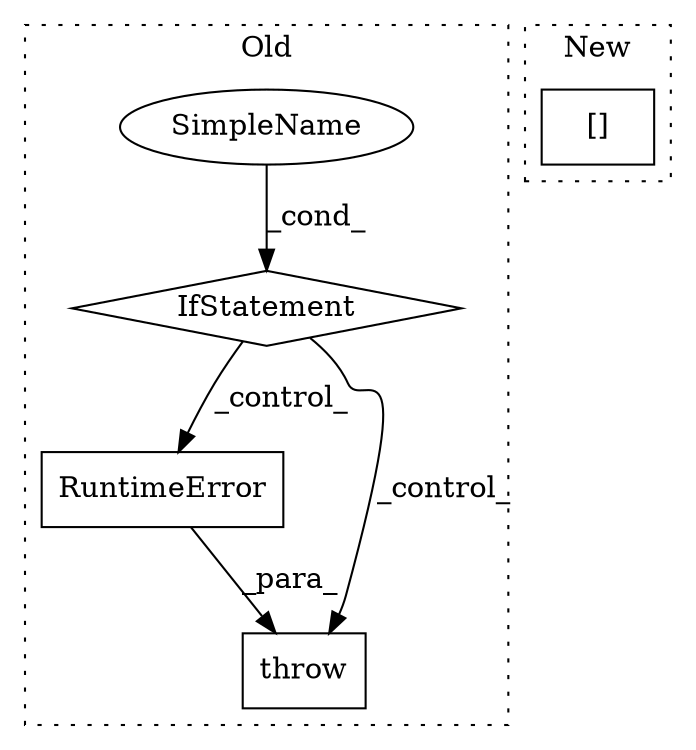 digraph G {
subgraph cluster0 {
1 [label="RuntimeError" a="32" s="5954,6022" l="13,1" shape="box"];
3 [label="throw" a="53" s="5948" l="6" shape="box"];
4 [label="SimpleName" a="42" s="" l="" shape="ellipse"];
5 [label="IfStatement" a="25" s="5909,5934" l="4,2" shape="diamond"];
label = "Old";
style="dotted";
}
subgraph cluster1 {
2 [label="[]" a="2" s="7029,7121" l="16,2" shape="box"];
label = "New";
style="dotted";
}
1 -> 3 [label="_para_"];
4 -> 5 [label="_cond_"];
5 -> 1 [label="_control_"];
5 -> 3 [label="_control_"];
}